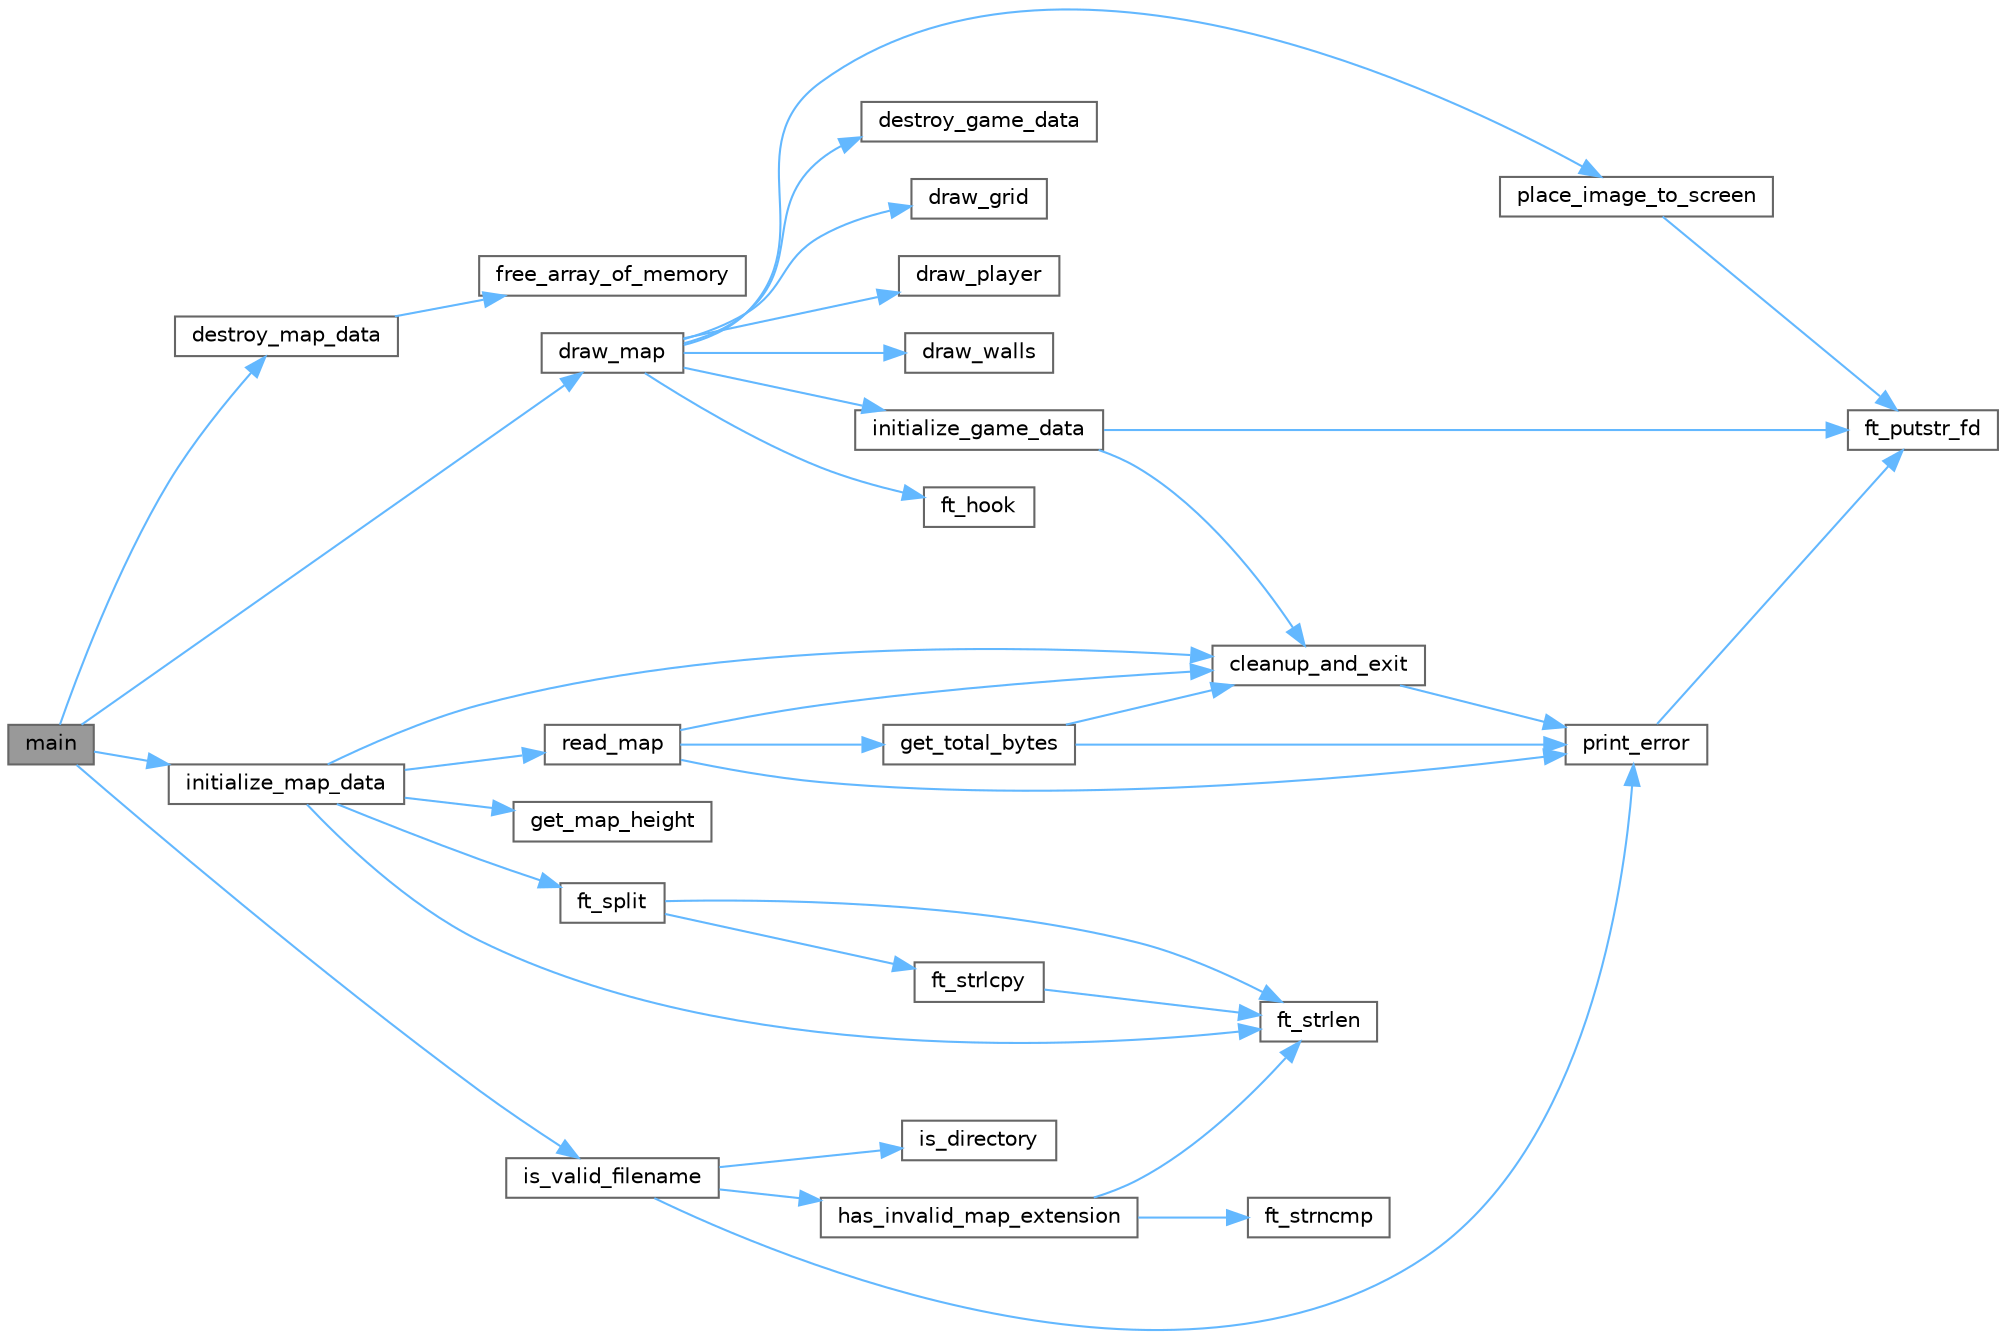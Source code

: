digraph "main"
{
 // INTERACTIVE_SVG=YES
 // LATEX_PDF_SIZE
  bgcolor="transparent";
  edge [fontname=Helvetica,fontsize=10,labelfontname=Helvetica,labelfontsize=10];
  node [fontname=Helvetica,fontsize=10,shape=box,height=0.2,width=0.4];
  rankdir="LR";
  Node1 [label="main",height=0.2,width=0.4,color="gray40", fillcolor="grey60", style="filled", fontcolor="black",tooltip=" "];
  Node1 -> Node2 [color="steelblue1",style="solid"];
  Node2 [label="destroy_map_data",height=0.2,width=0.4,color="grey40", fillcolor="white", style="filled",URL="$draw__map__utils_8c.html#a9b9c00429f52ccf4cb4a0cf0967f6394",tooltip="Destroys map data."];
  Node2 -> Node3 [color="steelblue1",style="solid"];
  Node3 [label="free_array_of_memory",height=0.2,width=0.4,color="grey40", fillcolor="white", style="filled",URL="$draw__map__utils_8c.html#a8034e3c8d12267f763e14f44c8da3d43",tooltip="Frees memory allocated for a string array."];
  Node1 -> Node4 [color="steelblue1",style="solid"];
  Node4 [label="draw_map",height=0.2,width=0.4,color="grey40", fillcolor="white", style="filled",URL="$draw__map_8c.html#a3443be67d00219beaaad98305349ce07",tooltip=" "];
  Node4 -> Node5 [color="steelblue1",style="solid"];
  Node5 [label="destroy_game_data",height=0.2,width=0.4,color="grey40", fillcolor="white", style="filled",URL="$draw__map__utils_8c.html#a356733f8825c30cebb2db84f94eb95a7",tooltip=" "];
  Node4 -> Node6 [color="steelblue1",style="solid"];
  Node6 [label="draw_grid",height=0.2,width=0.4,color="grey40", fillcolor="white", style="filled",URL="$draw__map_8c.html#ad1d783c8f0f0cff7b80b71c22944d648",tooltip=" "];
  Node4 -> Node7 [color="steelblue1",style="solid"];
  Node7 [label="draw_player",height=0.2,width=0.4,color="grey40", fillcolor="white", style="filled",URL="$draw__map_8c.html#ac35b39a660a405d9638cb1483d8fe93a",tooltip=" "];
  Node4 -> Node8 [color="steelblue1",style="solid"];
  Node8 [label="draw_walls",height=0.2,width=0.4,color="grey40", fillcolor="white", style="filled",URL="$draw__map_8c.html#aa54199ea768b27cd270ff94975ac0f46",tooltip=" "];
  Node4 -> Node9 [color="steelblue1",style="solid"];
  Node9 [label="ft_hook",height=0.2,width=0.4,color="grey40", fillcolor="white", style="filled",URL="$draw__map_8c.html#a4b7144f73d9e8c25ca55c890584b5c0e",tooltip=" "];
  Node4 -> Node10 [color="steelblue1",style="solid"];
  Node10 [label="initialize_game_data",height=0.2,width=0.4,color="grey40", fillcolor="white", style="filled",URL="$draw__map__utils_8c.html#ab1c2d2b6d5eaaa4e4602c09659d51d3d",tooltip=" "];
  Node10 -> Node11 [color="steelblue1",style="solid"];
  Node11 [label="cleanup_and_exit",height=0.2,width=0.4,color="grey40", fillcolor="white", style="filled",URL="$error__handling_8c.html#ad12f49185b9cfb483605a617c9484f25",tooltip="Frees any allocated memory and exits the program with the given error number."];
  Node11 -> Node12 [color="steelblue1",style="solid"];
  Node12 [label="print_error",height=0.2,width=0.4,color="grey40", fillcolor="white", style="filled",URL="$error__handling_8c.html#a968801b6df4daa98b46851157bfbacab",tooltip="Prints an error message to the standard error output and exits with the function parameter passed err..."];
  Node12 -> Node13 [color="steelblue1",style="solid"];
  Node13 [label="ft_putstr_fd",height=0.2,width=0.4,color="grey40", fillcolor="white", style="filled",URL="$ft__putstring__fd_8c.html#acefce9ac519f8f8b7d3fde33dbafe469",tooltip=" "];
  Node10 -> Node13 [color="steelblue1",style="solid"];
  Node4 -> Node14 [color="steelblue1",style="solid"];
  Node14 [label="place_image_to_screen",height=0.2,width=0.4,color="grey40", fillcolor="white", style="filled",URL="$draw__map_8c.html#a97d700c0c000abcc642a44c27e85afef",tooltip=" "];
  Node14 -> Node13 [color="steelblue1",style="solid"];
  Node1 -> Node15 [color="steelblue1",style="solid"];
  Node15 [label="initialize_map_data",height=0.2,width=0.4,color="grey40", fillcolor="white", style="filled",URL="$draw__map__utils_8c.html#aa2d20c5e42ff62d43c7ffab6d84dc5dd",tooltip="Initializes map data."];
  Node15 -> Node11 [color="steelblue1",style="solid"];
  Node15 -> Node16 [color="steelblue1",style="solid"];
  Node16 [label="ft_split",height=0.2,width=0.4,color="grey40", fillcolor="white", style="filled",URL="$ft__split_8c.html#aa65c9de65051c8c589286cf133c4a1f4",tooltip="Splits a string into an array of strings based on a given delimiter."];
  Node16 -> Node17 [color="steelblue1",style="solid"];
  Node17 [label="ft_strlcpy",height=0.2,width=0.4,color="grey40", fillcolor="white", style="filled",URL="$ft__strlcpy_8c.html#a12f759eb9793cf306fede66d0b7de0fc",tooltip="Copy a string to a destination buffer with a specified maximum size."];
  Node17 -> Node18 [color="steelblue1",style="solid"];
  Node18 [label="ft_strlen",height=0.2,width=0.4,color="grey40", fillcolor="white", style="filled",URL="$ft__strlen_8c.html#a828402378653640f545a4be2e00e92f9",tooltip="Calculates the length of a string."];
  Node16 -> Node18 [color="steelblue1",style="solid"];
  Node15 -> Node18 [color="steelblue1",style="solid"];
  Node15 -> Node19 [color="steelblue1",style="solid"];
  Node19 [label="get_map_height",height=0.2,width=0.4,color="grey40", fillcolor="white", style="filled",URL="$draw__map__utils_8c.html#a8b69eb84595662299e24d7bf079c1709",tooltip="Gets the height of a map."];
  Node15 -> Node20 [color="steelblue1",style="solid"];
  Node20 [label="read_map",height=0.2,width=0.4,color="grey40", fillcolor="white", style="filled",URL="$read__map_8c.html#a953ff0338bfa5e5863fc98056025e303",tooltip="Reads the contents of the file with the given name into a dynamically allocated buffer."];
  Node20 -> Node11 [color="steelblue1",style="solid"];
  Node20 -> Node21 [color="steelblue1",style="solid"];
  Node21 [label="get_total_bytes",height=0.2,width=0.4,color="grey40", fillcolor="white", style="filled",URL="$read__map_8c.html#a973f5273453bacdf37c27ef24bdd540d",tooltip="Returns the total number of bytes in the file with the given filename."];
  Node21 -> Node11 [color="steelblue1",style="solid"];
  Node21 -> Node12 [color="steelblue1",style="solid"];
  Node20 -> Node12 [color="steelblue1",style="solid"];
  Node1 -> Node22 [color="steelblue1",style="solid"];
  Node22 [label="is_valid_filename",height=0.2,width=0.4,color="grey40", fillcolor="white", style="filled",URL="$error__handling_8c.html#a28722e35659ad0e59ef9d1f1c09e23f1",tooltip="Checks if the given filename is valid."];
  Node22 -> Node23 [color="steelblue1",style="solid"];
  Node23 [label="has_invalid_map_extension",height=0.2,width=0.4,color="grey40", fillcolor="white", style="filled",URL="$error__handling_8c.html#ae82ab44de3b7db5df0474efb78347c37",tooltip="Checks if the given filename has a valid extension."];
  Node23 -> Node18 [color="steelblue1",style="solid"];
  Node23 -> Node24 [color="steelblue1",style="solid"];
  Node24 [label="ft_strncmp",height=0.2,width=0.4,color="grey40", fillcolor="white", style="filled",URL="$ft__strncmp_8c.html#a9d2fe792187aa4ed08e5864fb2c4d6dc",tooltip="Compare the first n bytes of two strings."];
  Node22 -> Node25 [color="steelblue1",style="solid"];
  Node25 [label="is_directory",height=0.2,width=0.4,color="grey40", fillcolor="white", style="filled",URL="$error__handling_8c.html#a708cb4d96afdb85180287f9fe26a9076",tooltip=" "];
  Node22 -> Node12 [color="steelblue1",style="solid"];
}
